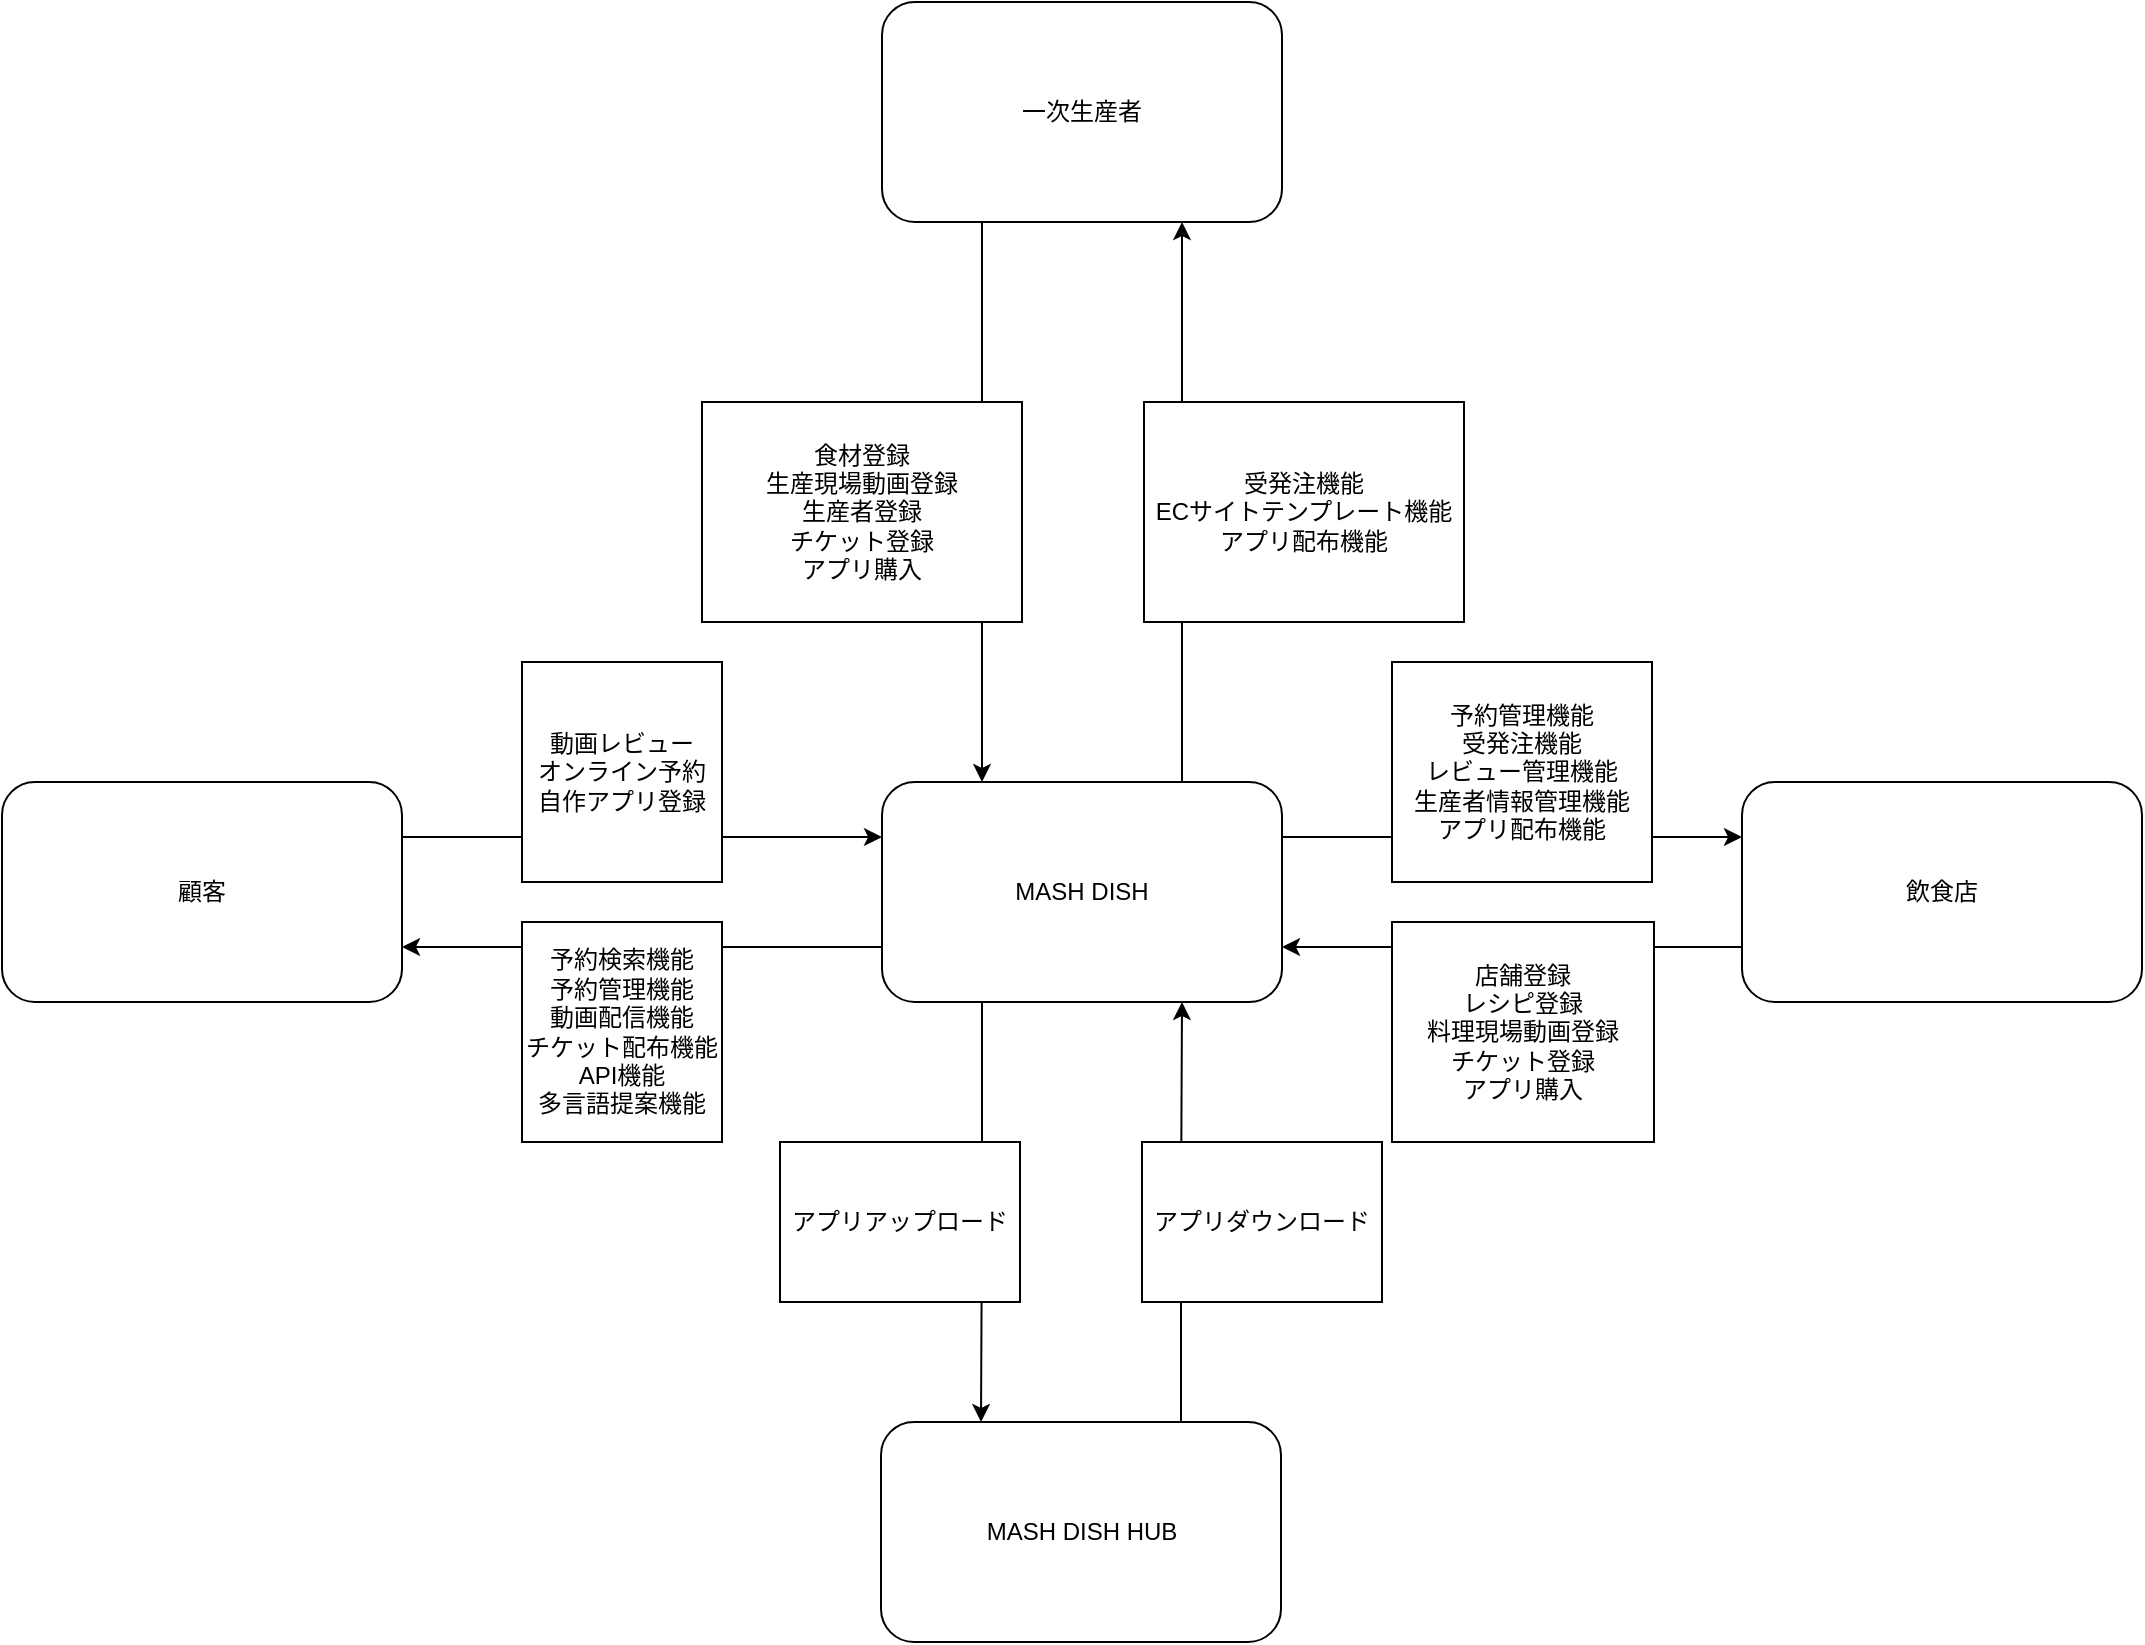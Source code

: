 <mxfile version="13.10.0" type="embed">
    <diagram id="eZGEjzrKFFpCfhGf969G" name="Page-1">
        <mxGraphModel dx="1616" dy="907" grid="1" gridSize="10" guides="1" tooltips="1" connect="1" arrows="1" fold="1" page="1" pageScale="1" pageWidth="827" pageHeight="1169" math="0" shadow="0">
            <root>
                <mxCell id="0"/>
                <mxCell id="1" parent="0"/>
                <mxCell id="14" style="edgeStyle=orthogonalEdgeStyle;rounded=0;orthogonalLoop=1;jettySize=auto;html=1;exitX=0.25;exitY=1;exitDx=0;exitDy=0;entryX=0.25;entryY=0;entryDx=0;entryDy=0;" edge="1" parent="1" source="2" target="4">
                    <mxGeometry relative="1" as="geometry"/>
                </mxCell>
                <mxCell id="2" value="一次生産者" style="rounded=1;whiteSpace=wrap;html=1;" vertex="1" parent="1">
                    <mxGeometry x="480" y="30" width="200" height="110" as="geometry"/>
                </mxCell>
                <mxCell id="19" style="edgeStyle=orthogonalEdgeStyle;rounded=0;orthogonalLoop=1;jettySize=auto;html=1;exitX=0;exitY=0.75;exitDx=0;exitDy=0;entryX=1;entryY=0.75;entryDx=0;entryDy=0;" edge="1" parent="1" source="3" target="4">
                    <mxGeometry relative="1" as="geometry"/>
                </mxCell>
                <mxCell id="3" value="飲食店" style="rounded=1;whiteSpace=wrap;html=1;" vertex="1" parent="1">
                    <mxGeometry x="910" y="420" width="200" height="110" as="geometry"/>
                </mxCell>
                <mxCell id="15" style="edgeStyle=orthogonalEdgeStyle;rounded=0;orthogonalLoop=1;jettySize=auto;html=1;exitX=0.75;exitY=0;exitDx=0;exitDy=0;entryX=0.75;entryY=1;entryDx=0;entryDy=0;" edge="1" parent="1" source="4" target="2">
                    <mxGeometry relative="1" as="geometry"/>
                </mxCell>
                <mxCell id="17" style="edgeStyle=orthogonalEdgeStyle;rounded=0;orthogonalLoop=1;jettySize=auto;html=1;exitX=0;exitY=0.75;exitDx=0;exitDy=0;entryX=1;entryY=0.75;entryDx=0;entryDy=0;" edge="1" parent="1" source="4" target="5">
                    <mxGeometry relative="1" as="geometry"/>
                </mxCell>
                <mxCell id="18" style="edgeStyle=orthogonalEdgeStyle;rounded=0;orthogonalLoop=1;jettySize=auto;html=1;exitX=1;exitY=0.25;exitDx=0;exitDy=0;entryX=0;entryY=0.25;entryDx=0;entryDy=0;" edge="1" parent="1" source="4" target="3">
                    <mxGeometry relative="1" as="geometry"/>
                </mxCell>
                <mxCell id="29" style="edgeStyle=orthogonalEdgeStyle;rounded=0;orthogonalLoop=1;jettySize=auto;html=1;exitX=0.25;exitY=1;exitDx=0;exitDy=0;entryX=0.25;entryY=0;entryDx=0;entryDy=0;" edge="1" parent="1" source="4" target="28">
                    <mxGeometry relative="1" as="geometry">
                        <mxPoint x="529.5" y="600" as="sourcePoint"/>
                    </mxGeometry>
                </mxCell>
                <mxCell id="4" value="MASH DISH" style="rounded=1;whiteSpace=wrap;html=1;" vertex="1" parent="1">
                    <mxGeometry x="480" y="420" width="200" height="110" as="geometry"/>
                </mxCell>
                <mxCell id="16" style="edgeStyle=orthogonalEdgeStyle;rounded=0;orthogonalLoop=1;jettySize=auto;html=1;exitX=1;exitY=0.25;exitDx=0;exitDy=0;entryX=0;entryY=0.25;entryDx=0;entryDy=0;" edge="1" parent="1" source="5" target="4">
                    <mxGeometry relative="1" as="geometry"/>
                </mxCell>
                <mxCell id="5" value="顧客" style="rounded=1;whiteSpace=wrap;html=1;" vertex="1" parent="1">
                    <mxGeometry x="40" y="420" width="200" height="110" as="geometry"/>
                </mxCell>
                <mxCell id="20" value="受発注機能&lt;br&gt;ECサイトテンプレート機能&lt;br&gt;アプリ配布機能" style="rounded=0;whiteSpace=wrap;html=1;" vertex="1" parent="1">
                    <mxGeometry x="611" y="230" width="160" height="110" as="geometry"/>
                </mxCell>
                <mxCell id="22" value="予約管理機能&lt;br&gt;受発注機能&lt;br&gt;レビュー管理機能&lt;br&gt;生産者情報管理機能&lt;br&gt;アプリ配布機能" style="rounded=0;whiteSpace=wrap;html=1;" vertex="1" parent="1">
                    <mxGeometry x="735" y="360" width="130" height="110" as="geometry"/>
                </mxCell>
                <mxCell id="23" value="店舗登録&lt;br&gt;レシピ登録&lt;br&gt;料理現場動画登録&lt;br&gt;チケット登録&lt;br&gt;アプリ購入" style="rounded=0;whiteSpace=wrap;html=1;" vertex="1" parent="1">
                    <mxGeometry x="735" y="490" width="131" height="110" as="geometry"/>
                </mxCell>
                <mxCell id="24" value="動画レビュー&lt;br&gt;オンライン予約&lt;br&gt;自作アプリ登録" style="rounded=0;whiteSpace=wrap;html=1;" vertex="1" parent="1">
                    <mxGeometry x="300" y="360" width="100" height="110" as="geometry"/>
                </mxCell>
                <mxCell id="25" value="&lt;span&gt;予約検索機能&lt;/span&gt;&lt;br&gt;&lt;span&gt;予約管理機能&lt;br&gt;動画配信機能&lt;br&gt;チケット配布機能&lt;br&gt;API機能&lt;br&gt;多言語提案機能&lt;br&gt;&lt;/span&gt;" style="rounded=0;whiteSpace=wrap;html=1;" vertex="1" parent="1">
                    <mxGeometry x="300" y="490" width="100" height="110" as="geometry"/>
                </mxCell>
                <mxCell id="27" value="食材登録&lt;br&gt;生産現場動画登録&lt;br&gt;生産者登録&lt;br&gt;チケット登録&lt;br&gt;アプリ購入" style="rounded=0;whiteSpace=wrap;html=1;" vertex="1" parent="1">
                    <mxGeometry x="390" y="230" width="160" height="110" as="geometry"/>
                </mxCell>
                <mxCell id="30" style="edgeStyle=orthogonalEdgeStyle;rounded=0;orthogonalLoop=1;jettySize=auto;html=1;exitX=0.75;exitY=0;exitDx=0;exitDy=0;entryX=0.75;entryY=1;entryDx=0;entryDy=0;" edge="1" parent="1" source="28" target="4">
                    <mxGeometry relative="1" as="geometry">
                        <mxPoint x="629.5" y="600" as="targetPoint"/>
                    </mxGeometry>
                </mxCell>
                <mxCell id="28" value="MASH DISH HUB" style="rounded=1;whiteSpace=wrap;html=1;" vertex="1" parent="1">
                    <mxGeometry x="479.5" y="740" width="200" height="110" as="geometry"/>
                </mxCell>
                <mxCell id="31" value="アプリアップロード" style="rounded=0;whiteSpace=wrap;html=1;" vertex="1" parent="1">
                    <mxGeometry x="429" y="600" width="120" height="80" as="geometry"/>
                </mxCell>
                <mxCell id="32" value="アプリダウンロード" style="rounded=0;whiteSpace=wrap;html=1;" vertex="1" parent="1">
                    <mxGeometry x="610" y="600" width="120" height="80" as="geometry"/>
                </mxCell>
            </root>
        </mxGraphModel>
    </diagram>
</mxfile>
